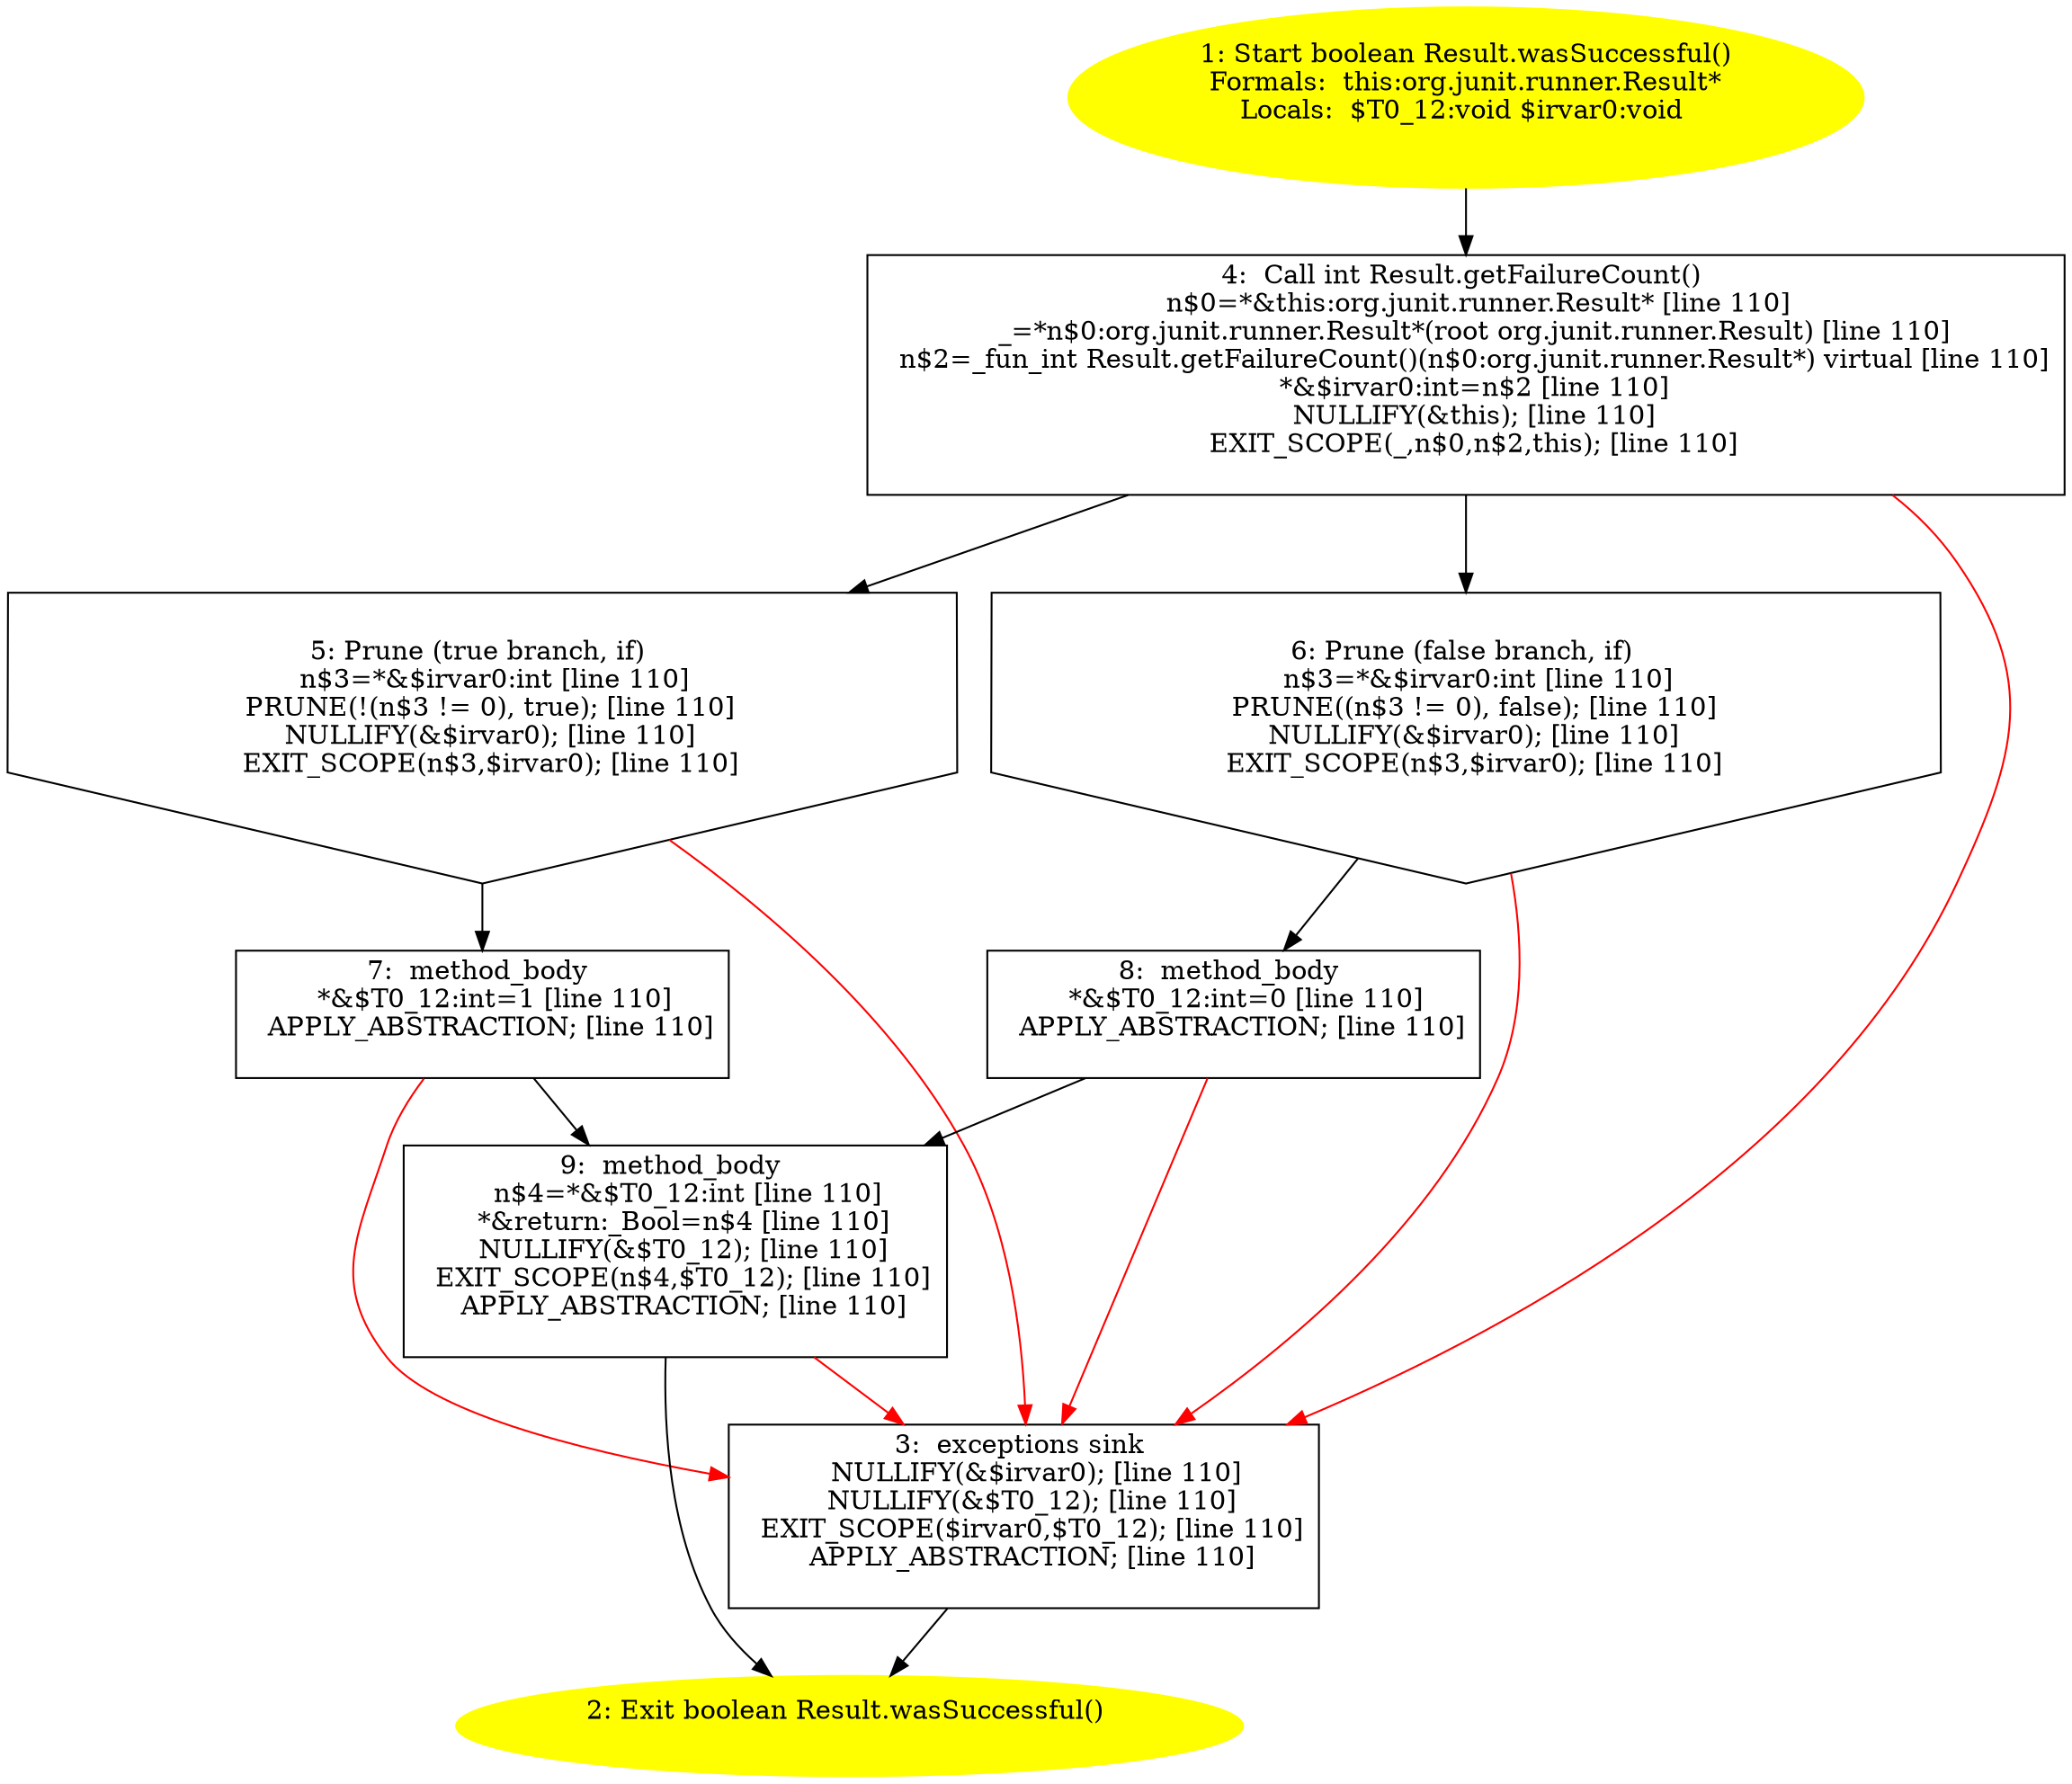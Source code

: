 /* @generated */
digraph cfg {
"org.junit.runner.Result.wasSuccessful():boolean.4b5a51aa4df17a9b0ff47dfa1442b2bf_1" [label="1: Start boolean Result.wasSuccessful()\nFormals:  this:org.junit.runner.Result*\nLocals:  $T0_12:void $irvar0:void \n  " color=yellow style=filled]
	

	 "org.junit.runner.Result.wasSuccessful():boolean.4b5a51aa4df17a9b0ff47dfa1442b2bf_1" -> "org.junit.runner.Result.wasSuccessful():boolean.4b5a51aa4df17a9b0ff47dfa1442b2bf_4" ;
"org.junit.runner.Result.wasSuccessful():boolean.4b5a51aa4df17a9b0ff47dfa1442b2bf_2" [label="2: Exit boolean Result.wasSuccessful() \n  " color=yellow style=filled]
	

"org.junit.runner.Result.wasSuccessful():boolean.4b5a51aa4df17a9b0ff47dfa1442b2bf_3" [label="3:  exceptions sink \n   NULLIFY(&$irvar0); [line 110]\n  NULLIFY(&$T0_12); [line 110]\n  EXIT_SCOPE($irvar0,$T0_12); [line 110]\n  APPLY_ABSTRACTION; [line 110]\n " shape="box"]
	

	 "org.junit.runner.Result.wasSuccessful():boolean.4b5a51aa4df17a9b0ff47dfa1442b2bf_3" -> "org.junit.runner.Result.wasSuccessful():boolean.4b5a51aa4df17a9b0ff47dfa1442b2bf_2" ;
"org.junit.runner.Result.wasSuccessful():boolean.4b5a51aa4df17a9b0ff47dfa1442b2bf_4" [label="4:  Call int Result.getFailureCount() \n   n$0=*&this:org.junit.runner.Result* [line 110]\n  _=*n$0:org.junit.runner.Result*(root org.junit.runner.Result) [line 110]\n  n$2=_fun_int Result.getFailureCount()(n$0:org.junit.runner.Result*) virtual [line 110]\n  *&$irvar0:int=n$2 [line 110]\n  NULLIFY(&this); [line 110]\n  EXIT_SCOPE(_,n$0,n$2,this); [line 110]\n " shape="box"]
	

	 "org.junit.runner.Result.wasSuccessful():boolean.4b5a51aa4df17a9b0ff47dfa1442b2bf_4" -> "org.junit.runner.Result.wasSuccessful():boolean.4b5a51aa4df17a9b0ff47dfa1442b2bf_5" ;
	 "org.junit.runner.Result.wasSuccessful():boolean.4b5a51aa4df17a9b0ff47dfa1442b2bf_4" -> "org.junit.runner.Result.wasSuccessful():boolean.4b5a51aa4df17a9b0ff47dfa1442b2bf_6" ;
	 "org.junit.runner.Result.wasSuccessful():boolean.4b5a51aa4df17a9b0ff47dfa1442b2bf_4" -> "org.junit.runner.Result.wasSuccessful():boolean.4b5a51aa4df17a9b0ff47dfa1442b2bf_3" [color="red" ];
"org.junit.runner.Result.wasSuccessful():boolean.4b5a51aa4df17a9b0ff47dfa1442b2bf_5" [label="5: Prune (true branch, if) \n   n$3=*&$irvar0:int [line 110]\n  PRUNE(!(n$3 != 0), true); [line 110]\n  NULLIFY(&$irvar0); [line 110]\n  EXIT_SCOPE(n$3,$irvar0); [line 110]\n " shape="invhouse"]
	

	 "org.junit.runner.Result.wasSuccessful():boolean.4b5a51aa4df17a9b0ff47dfa1442b2bf_5" -> "org.junit.runner.Result.wasSuccessful():boolean.4b5a51aa4df17a9b0ff47dfa1442b2bf_7" ;
	 "org.junit.runner.Result.wasSuccessful():boolean.4b5a51aa4df17a9b0ff47dfa1442b2bf_5" -> "org.junit.runner.Result.wasSuccessful():boolean.4b5a51aa4df17a9b0ff47dfa1442b2bf_3" [color="red" ];
"org.junit.runner.Result.wasSuccessful():boolean.4b5a51aa4df17a9b0ff47dfa1442b2bf_6" [label="6: Prune (false branch, if) \n   n$3=*&$irvar0:int [line 110]\n  PRUNE((n$3 != 0), false); [line 110]\n  NULLIFY(&$irvar0); [line 110]\n  EXIT_SCOPE(n$3,$irvar0); [line 110]\n " shape="invhouse"]
	

	 "org.junit.runner.Result.wasSuccessful():boolean.4b5a51aa4df17a9b0ff47dfa1442b2bf_6" -> "org.junit.runner.Result.wasSuccessful():boolean.4b5a51aa4df17a9b0ff47dfa1442b2bf_8" ;
	 "org.junit.runner.Result.wasSuccessful():boolean.4b5a51aa4df17a9b0ff47dfa1442b2bf_6" -> "org.junit.runner.Result.wasSuccessful():boolean.4b5a51aa4df17a9b0ff47dfa1442b2bf_3" [color="red" ];
"org.junit.runner.Result.wasSuccessful():boolean.4b5a51aa4df17a9b0ff47dfa1442b2bf_7" [label="7:  method_body \n   *&$T0_12:int=1 [line 110]\n  APPLY_ABSTRACTION; [line 110]\n " shape="box"]
	

	 "org.junit.runner.Result.wasSuccessful():boolean.4b5a51aa4df17a9b0ff47dfa1442b2bf_7" -> "org.junit.runner.Result.wasSuccessful():boolean.4b5a51aa4df17a9b0ff47dfa1442b2bf_9" ;
	 "org.junit.runner.Result.wasSuccessful():boolean.4b5a51aa4df17a9b0ff47dfa1442b2bf_7" -> "org.junit.runner.Result.wasSuccessful():boolean.4b5a51aa4df17a9b0ff47dfa1442b2bf_3" [color="red" ];
"org.junit.runner.Result.wasSuccessful():boolean.4b5a51aa4df17a9b0ff47dfa1442b2bf_8" [label="8:  method_body \n   *&$T0_12:int=0 [line 110]\n  APPLY_ABSTRACTION; [line 110]\n " shape="box"]
	

	 "org.junit.runner.Result.wasSuccessful():boolean.4b5a51aa4df17a9b0ff47dfa1442b2bf_8" -> "org.junit.runner.Result.wasSuccessful():boolean.4b5a51aa4df17a9b0ff47dfa1442b2bf_9" ;
	 "org.junit.runner.Result.wasSuccessful():boolean.4b5a51aa4df17a9b0ff47dfa1442b2bf_8" -> "org.junit.runner.Result.wasSuccessful():boolean.4b5a51aa4df17a9b0ff47dfa1442b2bf_3" [color="red" ];
"org.junit.runner.Result.wasSuccessful():boolean.4b5a51aa4df17a9b0ff47dfa1442b2bf_9" [label="9:  method_body \n   n$4=*&$T0_12:int [line 110]\n  *&return:_Bool=n$4 [line 110]\n  NULLIFY(&$T0_12); [line 110]\n  EXIT_SCOPE(n$4,$T0_12); [line 110]\n  APPLY_ABSTRACTION; [line 110]\n " shape="box"]
	

	 "org.junit.runner.Result.wasSuccessful():boolean.4b5a51aa4df17a9b0ff47dfa1442b2bf_9" -> "org.junit.runner.Result.wasSuccessful():boolean.4b5a51aa4df17a9b0ff47dfa1442b2bf_2" ;
	 "org.junit.runner.Result.wasSuccessful():boolean.4b5a51aa4df17a9b0ff47dfa1442b2bf_9" -> "org.junit.runner.Result.wasSuccessful():boolean.4b5a51aa4df17a9b0ff47dfa1442b2bf_3" [color="red" ];
}
